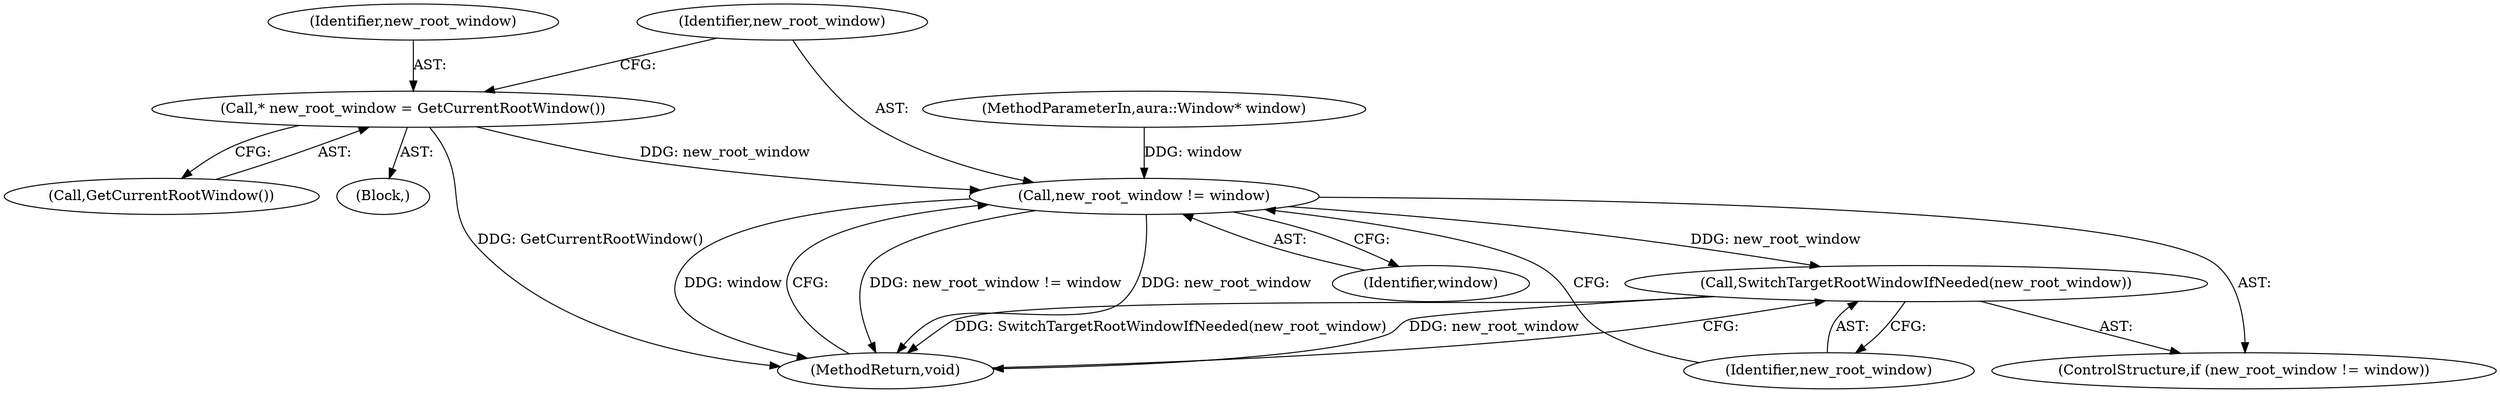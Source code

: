 digraph "0_Chrome_62b8b6e168a12263aab6b88dbef0b900cc37309f_11@pointer" {
"1000105" [label="(Call,* new_root_window = GetCurrentRootWindow())"];
"1000109" [label="(Call,new_root_window != window)"];
"1000112" [label="(Call,SwitchTargetRootWindowIfNeeded(new_root_window))"];
"1000109" [label="(Call,new_root_window != window)"];
"1000111" [label="(Identifier,window)"];
"1000113" [label="(Identifier,new_root_window)"];
"1000101" [label="(MethodParameterIn,aura::Window* window)"];
"1000102" [label="(Block,)"];
"1000108" [label="(ControlStructure,if (new_root_window != window))"];
"1000112" [label="(Call,SwitchTargetRootWindowIfNeeded(new_root_window))"];
"1000105" [label="(Call,* new_root_window = GetCurrentRootWindow())"];
"1000106" [label="(Identifier,new_root_window)"];
"1000107" [label="(Call,GetCurrentRootWindow())"];
"1000114" [label="(MethodReturn,void)"];
"1000110" [label="(Identifier,new_root_window)"];
"1000105" -> "1000102"  [label="AST: "];
"1000105" -> "1000107"  [label="CFG: "];
"1000106" -> "1000105"  [label="AST: "];
"1000107" -> "1000105"  [label="AST: "];
"1000110" -> "1000105"  [label="CFG: "];
"1000105" -> "1000114"  [label="DDG: GetCurrentRootWindow()"];
"1000105" -> "1000109"  [label="DDG: new_root_window"];
"1000109" -> "1000108"  [label="AST: "];
"1000109" -> "1000111"  [label="CFG: "];
"1000110" -> "1000109"  [label="AST: "];
"1000111" -> "1000109"  [label="AST: "];
"1000113" -> "1000109"  [label="CFG: "];
"1000114" -> "1000109"  [label="CFG: "];
"1000109" -> "1000114"  [label="DDG: window"];
"1000109" -> "1000114"  [label="DDG: new_root_window != window"];
"1000109" -> "1000114"  [label="DDG: new_root_window"];
"1000101" -> "1000109"  [label="DDG: window"];
"1000109" -> "1000112"  [label="DDG: new_root_window"];
"1000112" -> "1000108"  [label="AST: "];
"1000112" -> "1000113"  [label="CFG: "];
"1000113" -> "1000112"  [label="AST: "];
"1000114" -> "1000112"  [label="CFG: "];
"1000112" -> "1000114"  [label="DDG: SwitchTargetRootWindowIfNeeded(new_root_window)"];
"1000112" -> "1000114"  [label="DDG: new_root_window"];
}
